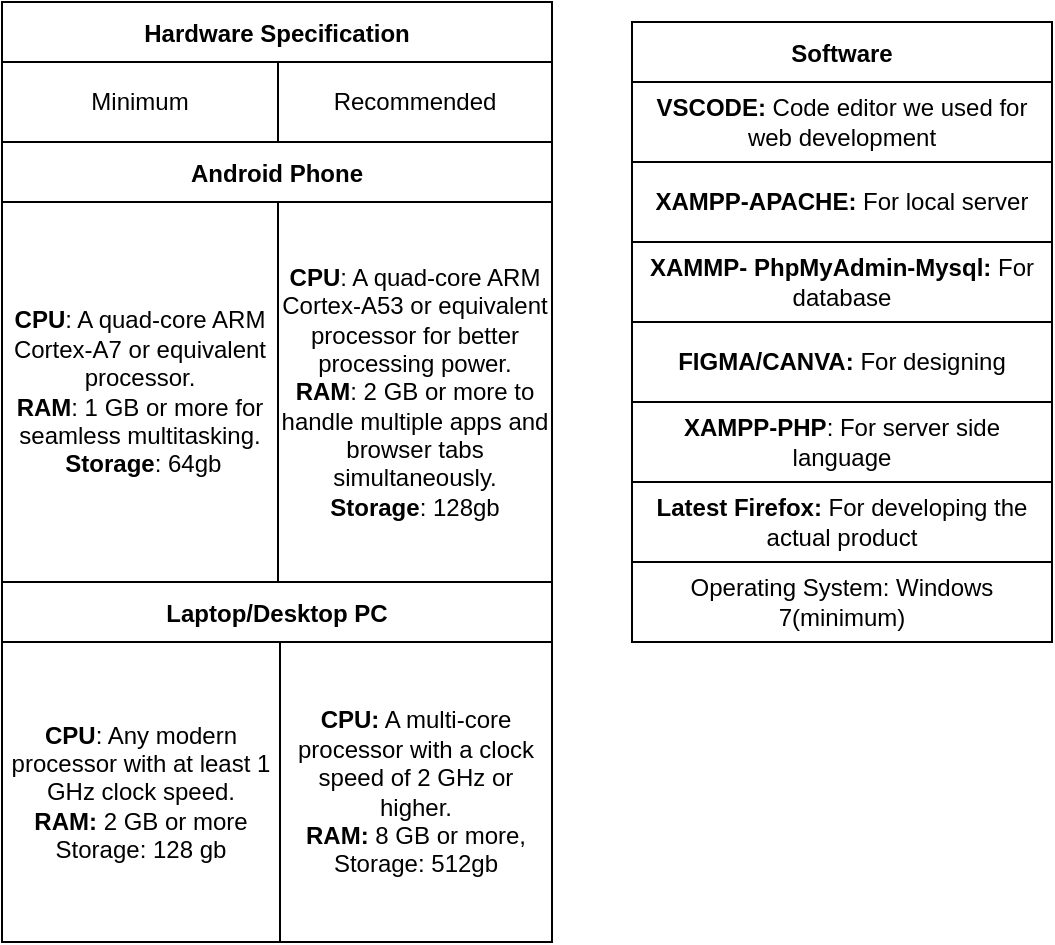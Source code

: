 <mxfile>
    <diagram id="JjrxQiCD_OAi4fqboPpC" name="Page-1">
        <mxGraphModel dx="648" dy="508" grid="1" gridSize="10" guides="1" tooltips="1" connect="1" arrows="1" fold="1" page="1" pageScale="1" pageWidth="850" pageHeight="1100" math="0" shadow="0">
            <root>
                <mxCell id="0"/>
                <mxCell id="1" parent="0"/>
                <mxCell id="2" value="Android Phone" style="shape=table;startSize=30;container=1;collapsible=0;childLayout=tableLayout;fontStyle=1;align=center;" parent="1" vertex="1">
                    <mxGeometry x="195" y="110" width="275" height="220" as="geometry"/>
                </mxCell>
                <mxCell id="3" value="" style="shape=tableRow;horizontal=0;startSize=0;swimlaneHead=0;swimlaneBody=0;top=0;left=0;bottom=0;right=0;collapsible=0;dropTarget=0;fillColor=none;points=[[0,0.5],[1,0.5]];portConstraint=eastwest;" parent="2" vertex="1">
                    <mxGeometry y="30" width="275" height="190" as="geometry"/>
                </mxCell>
                <mxCell id="4" value="&lt;b&gt;CPU&lt;/b&gt;: A quad-core ARM Cortex-A7 or equivalent processor.&lt;br&gt;&lt;b&gt;RAM&lt;/b&gt;: 1 GB or more for seamless multitasking.&lt;br&gt;&amp;nbsp;&lt;b&gt;Storage&lt;/b&gt;: 64gb" style="shape=partialRectangle;html=1;whiteSpace=wrap;connectable=0;fillColor=none;top=0;left=0;bottom=0;right=0;overflow=hidden;" parent="3" vertex="1">
                    <mxGeometry width="138" height="190" as="geometry">
                        <mxRectangle width="138" height="190" as="alternateBounds"/>
                    </mxGeometry>
                </mxCell>
                <mxCell id="5" value="&lt;b&gt;CPU&lt;/b&gt;: A quad-core ARM Cortex-A53 or equivalent processor for better processing power.&lt;br&gt;&lt;b&gt;RAM&lt;/b&gt;: 2 GB or more to handle multiple apps and browser tabs simultaneously.&lt;br&gt;&lt;b&gt;Storage&lt;/b&gt;: 128gb" style="shape=partialRectangle;html=1;whiteSpace=wrap;connectable=0;fillColor=none;top=0;left=0;bottom=0;right=0;overflow=hidden;" parent="3" vertex="1">
                    <mxGeometry x="138" width="137" height="190" as="geometry">
                        <mxRectangle width="137" height="190" as="alternateBounds"/>
                    </mxGeometry>
                </mxCell>
                <mxCell id="24" value="Laptop/Desktop PC" style="shape=table;startSize=30;container=1;collapsible=0;childLayout=tableLayout;fontStyle=1;align=center;" parent="1" vertex="1">
                    <mxGeometry x="195" y="330" width="275" height="180" as="geometry"/>
                </mxCell>
                <mxCell id="25" value="" style="shape=tableRow;horizontal=0;startSize=0;swimlaneHead=0;swimlaneBody=0;top=0;left=0;bottom=0;right=0;collapsible=0;dropTarget=0;fillColor=none;points=[[0,0.5],[1,0.5]];portConstraint=eastwest;" parent="24" vertex="1">
                    <mxGeometry y="30" width="275" height="150" as="geometry"/>
                </mxCell>
                <mxCell id="26" value="&lt;b&gt;CPU&lt;/b&gt;: Any modern processor with at least 1 GHz clock speed.&lt;br&gt;&lt;b&gt;RAM:&lt;/b&gt; 2 GB or more&lt;br&gt;Storage: 128 gb" style="shape=partialRectangle;html=1;whiteSpace=wrap;connectable=0;fillColor=none;top=0;left=0;bottom=0;right=0;overflow=hidden;" parent="25" vertex="1">
                    <mxGeometry width="139" height="150" as="geometry">
                        <mxRectangle width="139" height="150" as="alternateBounds"/>
                    </mxGeometry>
                </mxCell>
                <mxCell id="27" value="&lt;b&gt;CPU:&lt;/b&gt; A multi-core processor with a clock speed of 2 GHz or higher.&lt;br&gt;&lt;b&gt;RAM:&lt;/b&gt; 8 GB or more,&lt;br&gt;Storage: 512gb" style="shape=partialRectangle;html=1;whiteSpace=wrap;connectable=0;fillColor=none;top=0;left=0;bottom=0;right=0;overflow=hidden;" parent="25" vertex="1">
                    <mxGeometry x="139" width="136" height="150" as="geometry">
                        <mxRectangle width="136" height="150" as="alternateBounds"/>
                    </mxGeometry>
                </mxCell>
                <mxCell id="38" value="Hardware Specification" style="shape=table;startSize=30;container=1;collapsible=0;childLayout=tableLayout;fontStyle=1;align=center;" parent="1" vertex="1">
                    <mxGeometry x="195" y="40" width="275" height="70" as="geometry"/>
                </mxCell>
                <mxCell id="39" value="" style="shape=tableRow;horizontal=0;startSize=0;swimlaneHead=0;swimlaneBody=0;top=0;left=0;bottom=0;right=0;collapsible=0;dropTarget=0;fillColor=none;points=[[0,0.5],[1,0.5]];portConstraint=eastwest;" parent="38" vertex="1">
                    <mxGeometry y="30" width="275" height="40" as="geometry"/>
                </mxCell>
                <mxCell id="40" value="Minimum" style="shape=partialRectangle;html=1;whiteSpace=wrap;connectable=0;fillColor=none;top=0;left=0;bottom=0;right=0;overflow=hidden;" parent="39" vertex="1">
                    <mxGeometry width="138" height="40" as="geometry">
                        <mxRectangle width="138" height="40" as="alternateBounds"/>
                    </mxGeometry>
                </mxCell>
                <mxCell id="41" value="Recommended" style="shape=partialRectangle;html=1;whiteSpace=wrap;connectable=0;fillColor=none;top=0;left=0;bottom=0;right=0;overflow=hidden;" parent="39" vertex="1">
                    <mxGeometry x="138" width="137" height="40" as="geometry">
                        <mxRectangle width="137" height="40" as="alternateBounds"/>
                    </mxGeometry>
                </mxCell>
                <mxCell id="79" value="Software" style="shape=table;startSize=30;container=1;collapsible=0;childLayout=tableLayout;fontStyle=1;align=center;" parent="1" vertex="1">
                    <mxGeometry x="510" y="50" width="210" height="310" as="geometry"/>
                </mxCell>
                <mxCell id="80" value="" style="shape=tableRow;horizontal=0;startSize=0;swimlaneHead=0;swimlaneBody=0;top=0;left=0;bottom=0;right=0;collapsible=0;dropTarget=0;fillColor=none;points=[[0,0.5],[1,0.5]];portConstraint=eastwest;" parent="79" vertex="1">
                    <mxGeometry y="30" width="210" height="40" as="geometry"/>
                </mxCell>
                <mxCell id="81" value="&lt;b&gt;VSCODE: &lt;/b&gt;Code editor we used for web development" style="shape=partialRectangle;html=1;whiteSpace=wrap;connectable=0;fillColor=none;top=0;left=0;bottom=0;right=0;overflow=hidden;align=center;" parent="80" vertex="1">
                    <mxGeometry width="210" height="40" as="geometry">
                        <mxRectangle width="210" height="40" as="alternateBounds"/>
                    </mxGeometry>
                </mxCell>
                <mxCell id="84" value="" style="shape=tableRow;horizontal=0;startSize=0;swimlaneHead=0;swimlaneBody=0;top=0;left=0;bottom=0;right=0;collapsible=0;dropTarget=0;fillColor=none;points=[[0,0.5],[1,0.5]];portConstraint=eastwest;" parent="79" vertex="1">
                    <mxGeometry y="70" width="210" height="40" as="geometry"/>
                </mxCell>
                <mxCell id="85" value="&lt;b&gt;XAMPP-APACHE:&lt;/b&gt; For local server" style="shape=partialRectangle;html=1;whiteSpace=wrap;connectable=0;fillColor=none;top=0;left=0;bottom=0;right=0;overflow=hidden;" parent="84" vertex="1">
                    <mxGeometry width="210" height="40" as="geometry">
                        <mxRectangle width="210" height="40" as="alternateBounds"/>
                    </mxGeometry>
                </mxCell>
                <mxCell id="88" value="" style="shape=tableRow;horizontal=0;startSize=0;swimlaneHead=0;swimlaneBody=0;top=0;left=0;bottom=0;right=0;collapsible=0;dropTarget=0;fillColor=none;points=[[0,0.5],[1,0.5]];portConstraint=eastwest;" parent="79" vertex="1">
                    <mxGeometry y="110" width="210" height="40" as="geometry"/>
                </mxCell>
                <mxCell id="89" value="&lt;b&gt;XAMMP- PhpMyAdmin-Mysql:&lt;/b&gt; For database" style="shape=partialRectangle;html=1;whiteSpace=wrap;connectable=0;fillColor=none;top=0;left=0;bottom=0;right=0;overflow=hidden;" parent="88" vertex="1">
                    <mxGeometry width="210" height="40" as="geometry">
                        <mxRectangle width="210" height="40" as="alternateBounds"/>
                    </mxGeometry>
                </mxCell>
                <mxCell id="98" style="shape=tableRow;horizontal=0;startSize=0;swimlaneHead=0;swimlaneBody=0;top=0;left=0;bottom=0;right=0;collapsible=0;dropTarget=0;fillColor=none;points=[[0,0.5],[1,0.5]];portConstraint=eastwest;" parent="79" vertex="1">
                    <mxGeometry y="150" width="210" height="40" as="geometry"/>
                </mxCell>
                <mxCell id="99" value="&lt;b&gt;FIGMA/CANVA: &lt;/b&gt;For designing" style="shape=partialRectangle;html=1;whiteSpace=wrap;connectable=0;fillColor=none;top=0;left=0;bottom=0;right=0;overflow=hidden;" parent="98" vertex="1">
                    <mxGeometry width="210" height="40" as="geometry">
                        <mxRectangle width="210" height="40" as="alternateBounds"/>
                    </mxGeometry>
                </mxCell>
                <mxCell id="96" style="shape=tableRow;horizontal=0;startSize=0;swimlaneHead=0;swimlaneBody=0;top=0;left=0;bottom=0;right=0;collapsible=0;dropTarget=0;fillColor=none;points=[[0,0.5],[1,0.5]];portConstraint=eastwest;" parent="79" vertex="1">
                    <mxGeometry y="190" width="210" height="40" as="geometry"/>
                </mxCell>
                <mxCell id="97" value="&lt;b&gt;XAMPP-PHP&lt;/b&gt;: For server side language" style="shape=partialRectangle;html=1;whiteSpace=wrap;connectable=0;fillColor=none;top=0;left=0;bottom=0;right=0;overflow=hidden;" parent="96" vertex="1">
                    <mxGeometry width="210" height="40" as="geometry">
                        <mxRectangle width="210" height="40" as="alternateBounds"/>
                    </mxGeometry>
                </mxCell>
                <mxCell id="100" style="shape=tableRow;horizontal=0;startSize=0;swimlaneHead=0;swimlaneBody=0;top=0;left=0;bottom=0;right=0;collapsible=0;dropTarget=0;fillColor=none;points=[[0,0.5],[1,0.5]];portConstraint=eastwest;" vertex="1" parent="79">
                    <mxGeometry y="230" width="210" height="40" as="geometry"/>
                </mxCell>
                <mxCell id="101" value="&lt;b&gt;Latest Firefox: &lt;/b&gt;For developing the actual product" style="shape=partialRectangle;html=1;whiteSpace=wrap;connectable=0;fillColor=none;top=0;left=0;bottom=0;right=0;overflow=hidden;" vertex="1" parent="100">
                    <mxGeometry width="210" height="40" as="geometry">
                        <mxRectangle width="210" height="40" as="alternateBounds"/>
                    </mxGeometry>
                </mxCell>
                <mxCell id="102" style="shape=tableRow;horizontal=0;startSize=0;swimlaneHead=0;swimlaneBody=0;top=0;left=0;bottom=0;right=0;collapsible=0;dropTarget=0;fillColor=none;points=[[0,0.5],[1,0.5]];portConstraint=eastwest;" vertex="1" parent="79">
                    <mxGeometry y="270" width="210" height="40" as="geometry"/>
                </mxCell>
                <mxCell id="103" value="Operating System: Windows 7(minimum)" style="shape=partialRectangle;html=1;whiteSpace=wrap;connectable=0;fillColor=none;top=0;left=0;bottom=0;right=0;overflow=hidden;" vertex="1" parent="102">
                    <mxGeometry width="210" height="40" as="geometry">
                        <mxRectangle width="210" height="40" as="alternateBounds"/>
                    </mxGeometry>
                </mxCell>
            </root>
        </mxGraphModel>
    </diagram>
</mxfile>